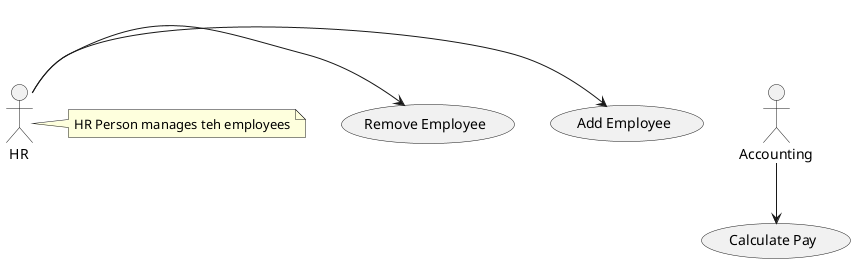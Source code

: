 @startuml
'https://plantuml.com/use-case-diagram



HR -> (Add Employee)
HR -> (Remove Employee)

note right of HR : HR Person manages teh employees

Accounting --> (Calculate Pay)


@enduml